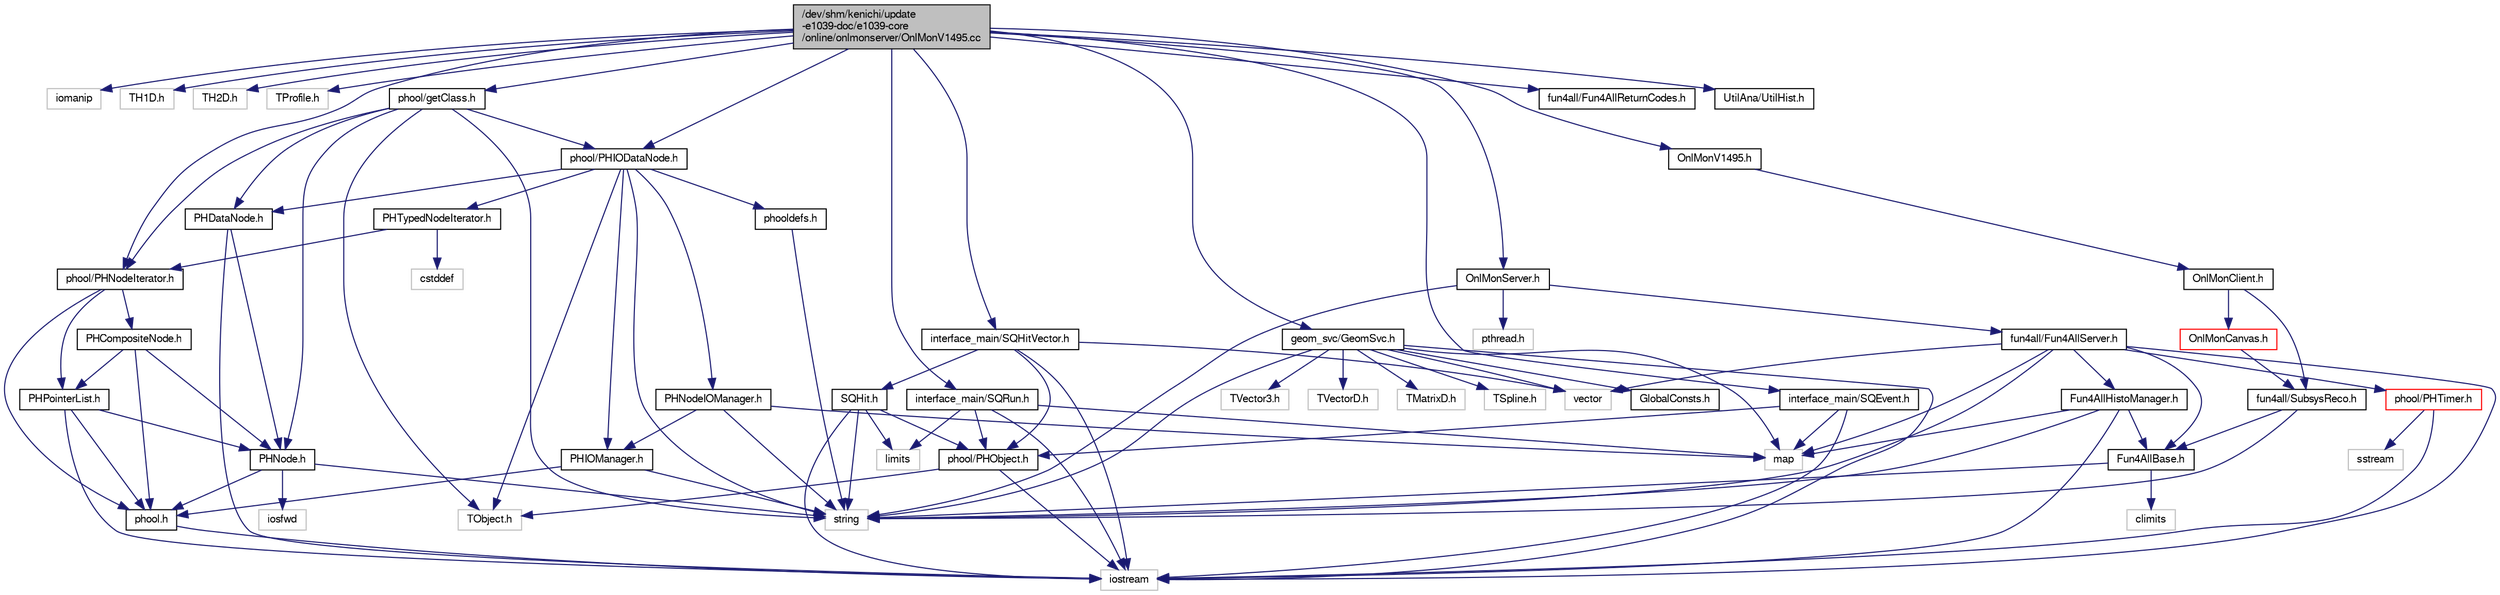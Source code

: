 digraph "/dev/shm/kenichi/update-e1039-doc/e1039-core/online/onlmonserver/OnlMonV1495.cc"
{
  bgcolor="transparent";
  edge [fontname="FreeSans",fontsize="10",labelfontname="FreeSans",labelfontsize="10"];
  node [fontname="FreeSans",fontsize="10",shape=record];
  Node1 [label="/dev/shm/kenichi/update\l-e1039-doc/e1039-core\l/online/onlmonserver/OnlMonV1495.cc",height=0.2,width=0.4,color="black", fillcolor="grey75", style="filled" fontcolor="black"];
  Node1 -> Node2 [color="midnightblue",fontsize="10",style="solid",fontname="FreeSans"];
  Node2 [label="iomanip",height=0.2,width=0.4,color="grey75"];
  Node1 -> Node3 [color="midnightblue",fontsize="10",style="solid",fontname="FreeSans"];
  Node3 [label="TH1D.h",height=0.2,width=0.4,color="grey75"];
  Node1 -> Node4 [color="midnightblue",fontsize="10",style="solid",fontname="FreeSans"];
  Node4 [label="TH2D.h",height=0.2,width=0.4,color="grey75"];
  Node1 -> Node5 [color="midnightblue",fontsize="10",style="solid",fontname="FreeSans"];
  Node5 [label="TProfile.h",height=0.2,width=0.4,color="grey75"];
  Node1 -> Node6 [color="midnightblue",fontsize="10",style="solid",fontname="FreeSans"];
  Node6 [label="interface_main/SQRun.h",height=0.2,width=0.4,color="black",URL="$de/d59/SQRun_8h.html"];
  Node6 -> Node7 [color="midnightblue",fontsize="10",style="solid",fontname="FreeSans"];
  Node7 [label="phool/PHObject.h",height=0.2,width=0.4,color="black",URL="$df/d32/PHObject_8h.html"];
  Node7 -> Node8 [color="midnightblue",fontsize="10",style="solid",fontname="FreeSans"];
  Node8 [label="TObject.h",height=0.2,width=0.4,color="grey75"];
  Node7 -> Node9 [color="midnightblue",fontsize="10",style="solid",fontname="FreeSans"];
  Node9 [label="iostream",height=0.2,width=0.4,color="grey75"];
  Node6 -> Node10 [color="midnightblue",fontsize="10",style="solid",fontname="FreeSans"];
  Node10 [label="map",height=0.2,width=0.4,color="grey75"];
  Node6 -> Node9 [color="midnightblue",fontsize="10",style="solid",fontname="FreeSans"];
  Node6 -> Node11 [color="midnightblue",fontsize="10",style="solid",fontname="FreeSans"];
  Node11 [label="limits",height=0.2,width=0.4,color="grey75"];
  Node1 -> Node12 [color="midnightblue",fontsize="10",style="solid",fontname="FreeSans"];
  Node12 [label="interface_main/SQEvent.h",height=0.2,width=0.4,color="black",URL="$d0/db5/SQEvent_8h.html"];
  Node12 -> Node7 [color="midnightblue",fontsize="10",style="solid",fontname="FreeSans"];
  Node12 -> Node10 [color="midnightblue",fontsize="10",style="solid",fontname="FreeSans"];
  Node12 -> Node9 [color="midnightblue",fontsize="10",style="solid",fontname="FreeSans"];
  Node1 -> Node13 [color="midnightblue",fontsize="10",style="solid",fontname="FreeSans"];
  Node13 [label="interface_main/SQHitVector.h",height=0.2,width=0.4,color="black",URL="$db/ddd/SQHitVector_8h.html"];
  Node13 -> Node7 [color="midnightblue",fontsize="10",style="solid",fontname="FreeSans"];
  Node13 -> Node14 [color="midnightblue",fontsize="10",style="solid",fontname="FreeSans"];
  Node14 [label="vector",height=0.2,width=0.4,color="grey75"];
  Node13 -> Node9 [color="midnightblue",fontsize="10",style="solid",fontname="FreeSans"];
  Node13 -> Node15 [color="midnightblue",fontsize="10",style="solid",fontname="FreeSans"];
  Node15 [label="SQHit.h",height=0.2,width=0.4,color="black",URL="$d1/ddf/SQHit_8h.html"];
  Node15 -> Node7 [color="midnightblue",fontsize="10",style="solid",fontname="FreeSans"];
  Node15 -> Node9 [color="midnightblue",fontsize="10",style="solid",fontname="FreeSans"];
  Node15 -> Node11 [color="midnightblue",fontsize="10",style="solid",fontname="FreeSans"];
  Node15 -> Node16 [color="midnightblue",fontsize="10",style="solid",fontname="FreeSans"];
  Node16 [label="string",height=0.2,width=0.4,color="grey75"];
  Node1 -> Node17 [color="midnightblue",fontsize="10",style="solid",fontname="FreeSans"];
  Node17 [label="fun4all/Fun4AllReturnCodes.h",height=0.2,width=0.4,color="black",URL="$da/dc1/Fun4AllReturnCodes_8h.html"];
  Node1 -> Node18 [color="midnightblue",fontsize="10",style="solid",fontname="FreeSans"];
  Node18 [label="phool/PHNodeIterator.h",height=0.2,width=0.4,color="black",URL="$d8/dfd/PHNodeIterator_8h.html"];
  Node18 -> Node19 [color="midnightblue",fontsize="10",style="solid",fontname="FreeSans"];
  Node19 [label="phool.h",height=0.2,width=0.4,color="black",URL="$d5/d6f/phool_8h.html"];
  Node19 -> Node9 [color="midnightblue",fontsize="10",style="solid",fontname="FreeSans"];
  Node18 -> Node20 [color="midnightblue",fontsize="10",style="solid",fontname="FreeSans"];
  Node20 [label="PHCompositeNode.h",height=0.2,width=0.4,color="black",URL="$d8/d30/PHCompositeNode_8h.html"];
  Node20 -> Node19 [color="midnightblue",fontsize="10",style="solid",fontname="FreeSans"];
  Node20 -> Node21 [color="midnightblue",fontsize="10",style="solid",fontname="FreeSans"];
  Node21 [label="PHNode.h",height=0.2,width=0.4,color="black",URL="$d3/d62/PHNode_8h.html"];
  Node21 -> Node19 [color="midnightblue",fontsize="10",style="solid",fontname="FreeSans"];
  Node21 -> Node22 [color="midnightblue",fontsize="10",style="solid",fontname="FreeSans"];
  Node22 [label="iosfwd",height=0.2,width=0.4,color="grey75"];
  Node21 -> Node16 [color="midnightblue",fontsize="10",style="solid",fontname="FreeSans"];
  Node20 -> Node23 [color="midnightblue",fontsize="10",style="solid",fontname="FreeSans"];
  Node23 [label="PHPointerList.h",height=0.2,width=0.4,color="black",URL="$db/dd5/PHPointerList_8h.html"];
  Node23 -> Node19 [color="midnightblue",fontsize="10",style="solid",fontname="FreeSans"];
  Node23 -> Node21 [color="midnightblue",fontsize="10",style="solid",fontname="FreeSans"];
  Node23 -> Node9 [color="midnightblue",fontsize="10",style="solid",fontname="FreeSans"];
  Node18 -> Node23 [color="midnightblue",fontsize="10",style="solid",fontname="FreeSans"];
  Node1 -> Node24 [color="midnightblue",fontsize="10",style="solid",fontname="FreeSans"];
  Node24 [label="phool/PHIODataNode.h",height=0.2,width=0.4,color="black",URL="$d3/d79/PHIODataNode_8h.html"];
  Node24 -> Node25 [color="midnightblue",fontsize="10",style="solid",fontname="FreeSans"];
  Node25 [label="PHDataNode.h",height=0.2,width=0.4,color="black",URL="$dd/d9b/PHDataNode_8h.html"];
  Node25 -> Node21 [color="midnightblue",fontsize="10",style="solid",fontname="FreeSans"];
  Node25 -> Node9 [color="midnightblue",fontsize="10",style="solid",fontname="FreeSans"];
  Node24 -> Node26 [color="midnightblue",fontsize="10",style="solid",fontname="FreeSans"];
  Node26 [label="PHIOManager.h",height=0.2,width=0.4,color="black",URL="$d9/d53/PHIOManager_8h.html"];
  Node26 -> Node19 [color="midnightblue",fontsize="10",style="solid",fontname="FreeSans"];
  Node26 -> Node16 [color="midnightblue",fontsize="10",style="solid",fontname="FreeSans"];
  Node24 -> Node27 [color="midnightblue",fontsize="10",style="solid",fontname="FreeSans"];
  Node27 [label="PHNodeIOManager.h",height=0.2,width=0.4,color="black",URL="$dd/de7/PHNodeIOManager_8h.html"];
  Node27 -> Node26 [color="midnightblue",fontsize="10",style="solid",fontname="FreeSans"];
  Node27 -> Node16 [color="midnightblue",fontsize="10",style="solid",fontname="FreeSans"];
  Node27 -> Node10 [color="midnightblue",fontsize="10",style="solid",fontname="FreeSans"];
  Node24 -> Node28 [color="midnightblue",fontsize="10",style="solid",fontname="FreeSans"];
  Node28 [label="PHTypedNodeIterator.h",height=0.2,width=0.4,color="black",URL="$db/d17/PHTypedNodeIterator_8h.html"];
  Node28 -> Node18 [color="midnightblue",fontsize="10",style="solid",fontname="FreeSans"];
  Node28 -> Node29 [color="midnightblue",fontsize="10",style="solid",fontname="FreeSans"];
  Node29 [label="cstddef",height=0.2,width=0.4,color="grey75"];
  Node24 -> Node30 [color="midnightblue",fontsize="10",style="solid",fontname="FreeSans"];
  Node30 [label="phooldefs.h",height=0.2,width=0.4,color="black",URL="$de/da7/phooldefs_8h.html"];
  Node30 -> Node16 [color="midnightblue",fontsize="10",style="solid",fontname="FreeSans"];
  Node24 -> Node8 [color="midnightblue",fontsize="10",style="solid",fontname="FreeSans"];
  Node24 -> Node16 [color="midnightblue",fontsize="10",style="solid",fontname="FreeSans"];
  Node1 -> Node31 [color="midnightblue",fontsize="10",style="solid",fontname="FreeSans"];
  Node31 [label="phool/getClass.h",height=0.2,width=0.4,color="black",URL="$dd/dd4/getClass_8h.html"];
  Node31 -> Node18 [color="midnightblue",fontsize="10",style="solid",fontname="FreeSans"];
  Node31 -> Node24 [color="midnightblue",fontsize="10",style="solid",fontname="FreeSans"];
  Node31 -> Node25 [color="midnightblue",fontsize="10",style="solid",fontname="FreeSans"];
  Node31 -> Node21 [color="midnightblue",fontsize="10",style="solid",fontname="FreeSans"];
  Node31 -> Node8 [color="midnightblue",fontsize="10",style="solid",fontname="FreeSans"];
  Node31 -> Node16 [color="midnightblue",fontsize="10",style="solid",fontname="FreeSans"];
  Node1 -> Node32 [color="midnightblue",fontsize="10",style="solid",fontname="FreeSans"];
  Node32 [label="geom_svc/GeomSvc.h",height=0.2,width=0.4,color="black",URL="$d6/d19/GeomSvc_8h.html"];
  Node32 -> Node9 [color="midnightblue",fontsize="10",style="solid",fontname="FreeSans"];
  Node32 -> Node14 [color="midnightblue",fontsize="10",style="solid",fontname="FreeSans"];
  Node32 -> Node16 [color="midnightblue",fontsize="10",style="solid",fontname="FreeSans"];
  Node32 -> Node10 [color="midnightblue",fontsize="10",style="solid",fontname="FreeSans"];
  Node32 -> Node33 [color="midnightblue",fontsize="10",style="solid",fontname="FreeSans"];
  Node33 [label="TVector3.h",height=0.2,width=0.4,color="grey75"];
  Node32 -> Node34 [color="midnightblue",fontsize="10",style="solid",fontname="FreeSans"];
  Node34 [label="TVectorD.h",height=0.2,width=0.4,color="grey75"];
  Node32 -> Node35 [color="midnightblue",fontsize="10",style="solid",fontname="FreeSans"];
  Node35 [label="TMatrixD.h",height=0.2,width=0.4,color="grey75"];
  Node32 -> Node36 [color="midnightblue",fontsize="10",style="solid",fontname="FreeSans"];
  Node36 [label="TSpline.h",height=0.2,width=0.4,color="grey75"];
  Node32 -> Node37 [color="midnightblue",fontsize="10",style="solid",fontname="FreeSans"];
  Node37 [label="GlobalConsts.h",height=0.2,width=0.4,color="black",URL="$dd/de2/GlobalConsts_8h.html"];
  Node1 -> Node38 [color="midnightblue",fontsize="10",style="solid",fontname="FreeSans"];
  Node38 [label="UtilAna/UtilHist.h",height=0.2,width=0.4,color="black",URL="$d3/d55/UtilHist_8h.html"];
  Node1 -> Node39 [color="midnightblue",fontsize="10",style="solid",fontname="FreeSans"];
  Node39 [label="OnlMonServer.h",height=0.2,width=0.4,color="black",URL="$d7/d8a/OnlMonServer_8h.html"];
  Node39 -> Node16 [color="midnightblue",fontsize="10",style="solid",fontname="FreeSans"];
  Node39 -> Node40 [color="midnightblue",fontsize="10",style="solid",fontname="FreeSans"];
  Node40 [label="fun4all/Fun4AllServer.h",height=0.2,width=0.4,color="black",URL="$dc/da2/Fun4AllServer_8h.html"];
  Node40 -> Node41 [color="midnightblue",fontsize="10",style="solid",fontname="FreeSans"];
  Node41 [label="Fun4AllBase.h",height=0.2,width=0.4,color="black",URL="$d2/de7/Fun4AllBase_8h.html"];
  Node41 -> Node16 [color="midnightblue",fontsize="10",style="solid",fontname="FreeSans"];
  Node41 -> Node42 [color="midnightblue",fontsize="10",style="solid",fontname="FreeSans"];
  Node42 [label="climits",height=0.2,width=0.4,color="grey75"];
  Node40 -> Node43 [color="midnightblue",fontsize="10",style="solid",fontname="FreeSans"];
  Node43 [label="Fun4AllHistoManager.h",height=0.2,width=0.4,color="black",URL="$d0/d59/Fun4AllHistoManager_8h.html"];
  Node43 -> Node41 [color="midnightblue",fontsize="10",style="solid",fontname="FreeSans"];
  Node43 -> Node9 [color="midnightblue",fontsize="10",style="solid",fontname="FreeSans"];
  Node43 -> Node10 [color="midnightblue",fontsize="10",style="solid",fontname="FreeSans"];
  Node43 -> Node16 [color="midnightblue",fontsize="10",style="solid",fontname="FreeSans"];
  Node40 -> Node44 [color="midnightblue",fontsize="10",style="solid",fontname="FreeSans"];
  Node44 [label="phool/PHTimer.h",height=0.2,width=0.4,color="red",URL="$dc/d26/PHTimer_8h.html",tooltip="high precision timer "];
  Node44 -> Node9 [color="midnightblue",fontsize="10",style="solid",fontname="FreeSans"];
  Node44 -> Node45 [color="midnightblue",fontsize="10",style="solid",fontname="FreeSans"];
  Node45 [label="sstream",height=0.2,width=0.4,color="grey75"];
  Node40 -> Node9 [color="midnightblue",fontsize="10",style="solid",fontname="FreeSans"];
  Node40 -> Node10 [color="midnightblue",fontsize="10",style="solid",fontname="FreeSans"];
  Node40 -> Node16 [color="midnightblue",fontsize="10",style="solid",fontname="FreeSans"];
  Node40 -> Node14 [color="midnightblue",fontsize="10",style="solid",fontname="FreeSans"];
  Node39 -> Node46 [color="midnightblue",fontsize="10",style="solid",fontname="FreeSans"];
  Node46 [label="pthread.h",height=0.2,width=0.4,color="grey75"];
  Node1 -> Node47 [color="midnightblue",fontsize="10",style="solid",fontname="FreeSans"];
  Node47 [label="OnlMonV1495.h",height=0.2,width=0.4,color="black",URL="$dd/d46/OnlMonV1495_8h.html"];
  Node47 -> Node48 [color="midnightblue",fontsize="10",style="solid",fontname="FreeSans"];
  Node48 [label="OnlMonClient.h",height=0.2,width=0.4,color="black",URL="$dd/d5f/OnlMonClient_8h.html"];
  Node48 -> Node49 [color="midnightblue",fontsize="10",style="solid",fontname="FreeSans"];
  Node49 [label="fun4all/SubsysReco.h",height=0.2,width=0.4,color="black",URL="$d5/dc2/SubsysReco_8h.html"];
  Node49 -> Node41 [color="midnightblue",fontsize="10",style="solid",fontname="FreeSans"];
  Node49 -> Node16 [color="midnightblue",fontsize="10",style="solid",fontname="FreeSans"];
  Node48 -> Node50 [color="midnightblue",fontsize="10",style="solid",fontname="FreeSans"];
  Node50 [label="OnlMonCanvas.h",height=0.2,width=0.4,color="red",URL="$d4/def/OnlMonCanvas_8h.html"];
  Node50 -> Node49 [color="midnightblue",fontsize="10",style="solid",fontname="FreeSans"];
}
